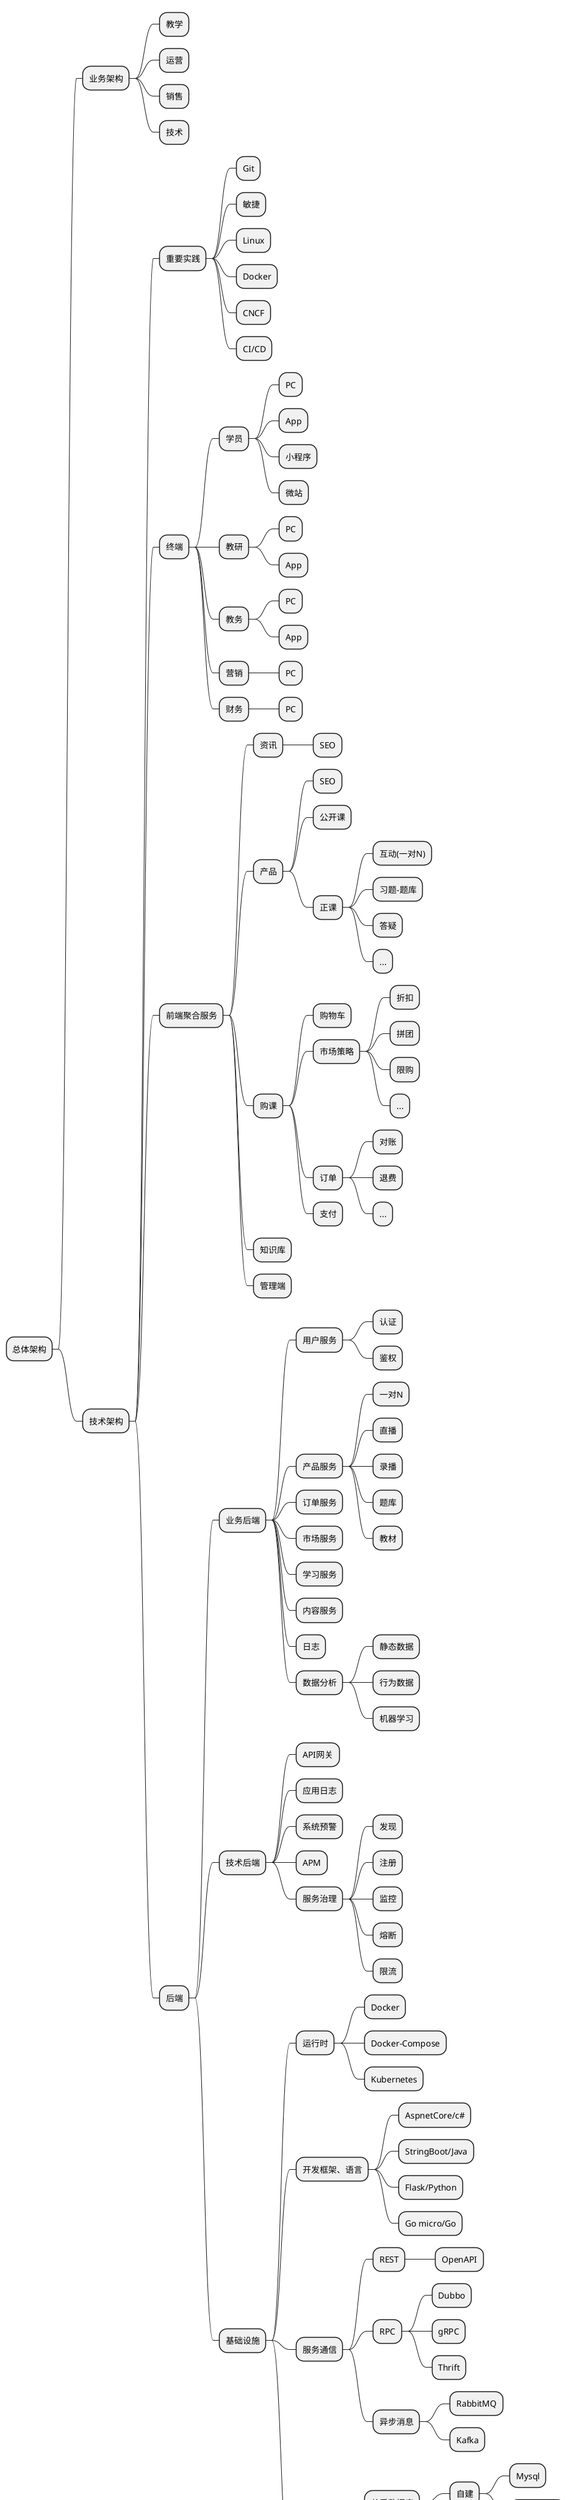 @startmindmap
* 总体架构
** 业务架构
*** 教学
*** 运营
*** 销售
*** 技术
** 技术架构
*** 重要实践
**** Git
**** 敏捷
**** Linux
**** Docker
**** CNCF
**** CI/CD
*** 终端
**** 学员
***** PC
***** App
***** 小程序
***** 微站
**** 教研
***** PC
***** App
**** 教务
***** PC
***** App
**** 营销
***** PC
**** 财务
***** PC
*** 前端聚合服务
**** 资讯
***** SEO
**** 产品
***** SEO
***** 公开课
***** 正课
****** 互动(一对N)
****** 习题-题库
****** 答疑
****** ...
**** 购课
***** 购物车
***** 市场策略
****** 折扣
****** 拼团
****** 限购
****** ...
***** 订单
****** 对账
****** 退费
****** ...
***** 支付
**** 知识库
**** 管理端
*** 后端
**** 业务后端
***** 用户服务
****** 认证
****** 鉴权
***** 产品服务
****** 一对N
****** 直播
****** 录播
****** 题库
****** 教材
***** 订单服务
***** 市场服务
***** 学习服务
***** 内容服务
***** 日志
***** 数据分析
****** 静态数据
****** 行为数据
****** 机器学习
**** 技术后端
***** API网关
***** 应用日志
***** 系统预警
***** APM
***** 服务治理
****** 发现
****** 注册
****** 监控
****** 熔断
****** 限流
**** 基础设施
***** 运行时
****** Docker
****** Docker-Compose
****** Kubernetes
***** 开发框架、语言
****** AspnetCore/c#
****** StringBoot/Java
****** Flask/Python
****** Go micro/Go
***** 服务通信
****** REST
******* OpenAPI
****** RPC
******* Dubbo
******* gRPC
******* Thrift
****** 异步消息
******* RabbitMQ
******* Kafka
***** 持久化
****** 关系数据库
******* 自建
******** Mysql
******** Postgresql
******* RDS
****** NoSql
******* Redis
******* Mongodb
******* Cassendra
******* ElasticSearch

@endmindmap